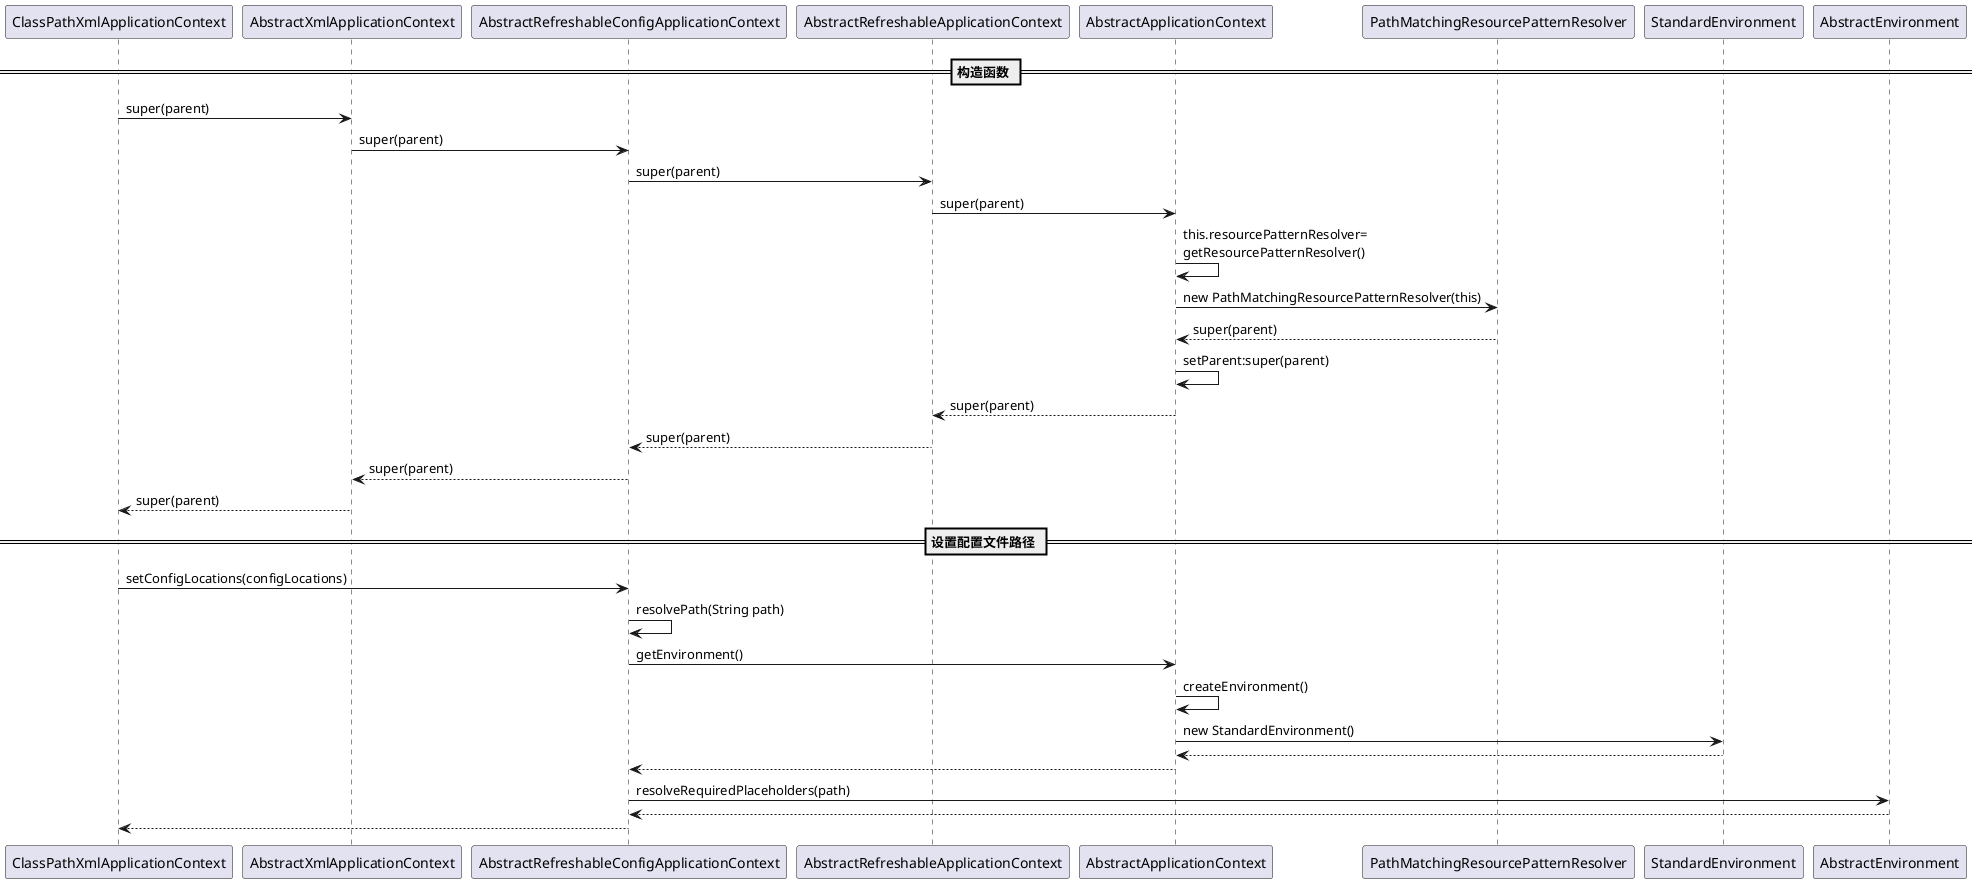 @startuml
== 构造函数 ==
ClassPathXmlApplicationContext -> AbstractXmlApplicationContext:super(parent)
AbstractXmlApplicationContext -> AbstractRefreshableConfigApplicationContext:super(parent)
AbstractRefreshableConfigApplicationContext -> AbstractRefreshableApplicationContext:super(parent)
AbstractRefreshableApplicationContext -> AbstractApplicationContext:super(parent)
AbstractApplicationContext -> AbstractApplicationContext:this.resourcePatternResolver=\ngetResourcePatternResolver()
AbstractApplicationContext -> PathMatchingResourcePatternResolver:new PathMatchingResourcePatternResolver(this)
PathMatchingResourcePatternResolver --> AbstractApplicationContext:super(parent)
AbstractApplicationContext ->AbstractApplicationContext:setParent:super(parent)
AbstractApplicationContext --> AbstractRefreshableApplicationContext:super(parent)
AbstractRefreshableApplicationContext --> AbstractRefreshableConfigApplicationContext:super(parent)
AbstractRefreshableConfigApplicationContext --> AbstractXmlApplicationContext:super(parent)
AbstractXmlApplicationContext --> ClassPathXmlApplicationContext:super(parent)

== 设置配置文件路径 ==
ClassPathXmlApplicationContext -> AbstractRefreshableConfigApplicationContext:setConfigLocations(configLocations)
AbstractRefreshableConfigApplicationContext->AbstractRefreshableConfigApplicationContext:resolvePath(String path)
AbstractRefreshableConfigApplicationContext->AbstractApplicationContext:getEnvironment()
AbstractApplicationContext->AbstractApplicationContext:createEnvironment()
AbstractApplicationContext->StandardEnvironment:new StandardEnvironment()
StandardEnvironment-->AbstractApplicationContext
AbstractApplicationContext-->AbstractRefreshableConfigApplicationContext
AbstractRefreshableConfigApplicationContext->AbstractEnvironment:resolveRequiredPlaceholders(path)
AbstractEnvironment-->AbstractRefreshableConfigApplicationContext
AbstractRefreshableConfigApplicationContext-->ClassPathXmlApplicationContext

@enduml